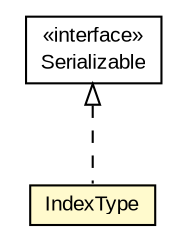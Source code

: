 #!/usr/local/bin/dot
#
# Class diagram 
# Generated by UMLGraph version R5_6-24-gf6e263 (http://www.umlgraph.org/)
#

digraph G {
	edge [fontname="arial",fontsize=10,labelfontname="arial",labelfontsize=10];
	node [fontname="arial",fontsize=10,shape=plaintext];
	nodesep=0.25;
	ranksep=0.5;
	// net.trajano.doxdb.schema.IndexType
	c1201 [label=<<table title="net.trajano.doxdb.schema.IndexType" border="0" cellborder="1" cellspacing="0" cellpadding="2" port="p" bgcolor="lemonChiffon" href="./IndexType.html">
		<tr><td><table border="0" cellspacing="0" cellpadding="1">
<tr><td align="center" balign="center"> IndexType </td></tr>
		</table></td></tr>
		</table>>, URL="./IndexType.html", fontname="arial", fontcolor="black", fontsize=10.0];
	//net.trajano.doxdb.schema.IndexType implements java.io.Serializable
	c1204:p -> c1201:p [dir=back,arrowtail=empty,style=dashed];
	// java.io.Serializable
	c1204 [label=<<table title="java.io.Serializable" border="0" cellborder="1" cellspacing="0" cellpadding="2" port="p" href="http://java.sun.com/j2se/1.4.2/docs/api/java/io/Serializable.html">
		<tr><td><table border="0" cellspacing="0" cellpadding="1">
<tr><td align="center" balign="center"> &#171;interface&#187; </td></tr>
<tr><td align="center" balign="center"> Serializable </td></tr>
		</table></td></tr>
		</table>>, URL="http://java.sun.com/j2se/1.4.2/docs/api/java/io/Serializable.html", fontname="arial", fontcolor="black", fontsize=10.0];
}

